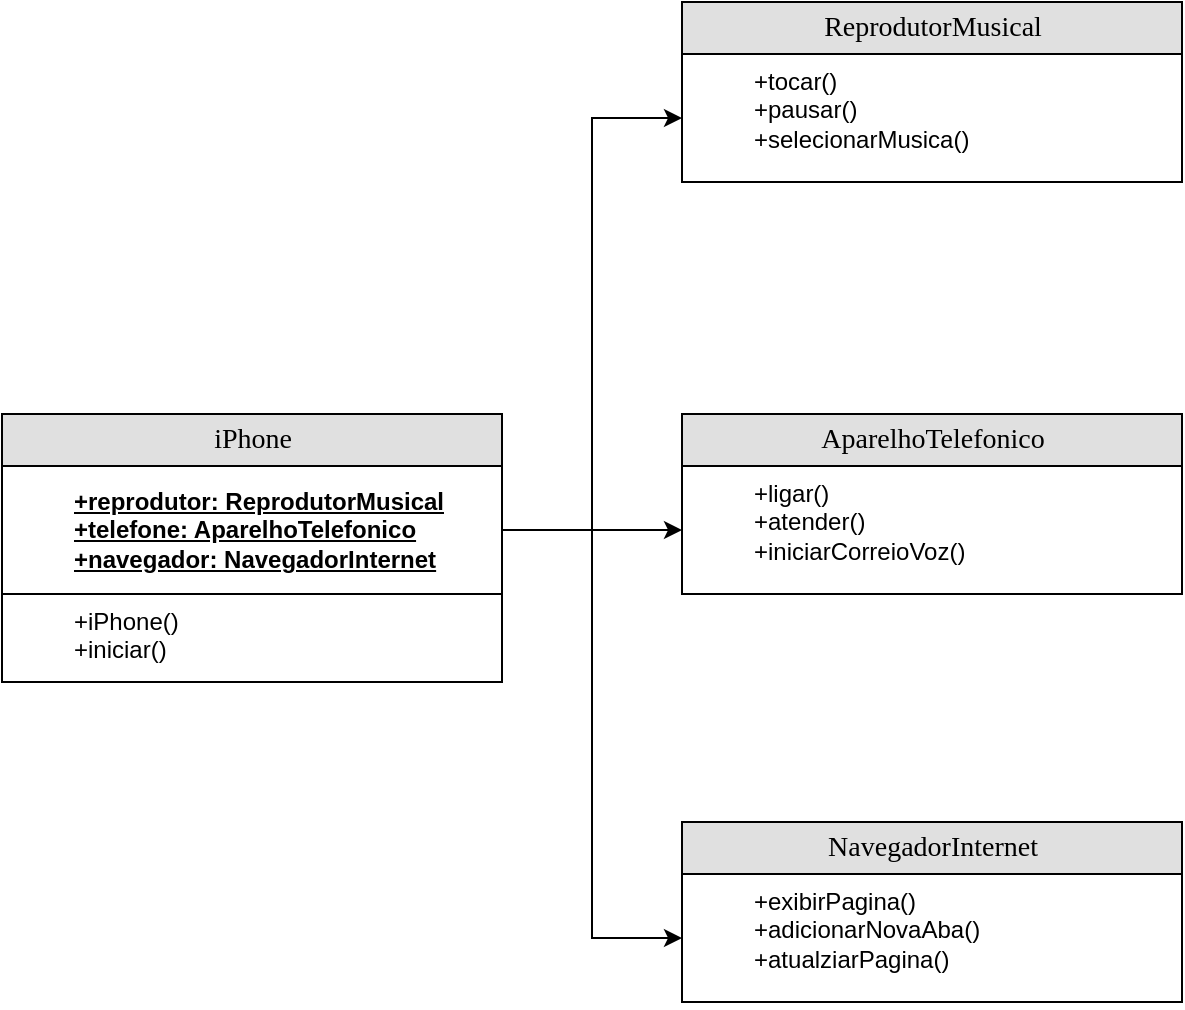 <mxfile version="21.6.9" type="device">
  <diagram name="Page-1" id="e56a1550-8fbb-45ad-956c-1786394a9013">
    <mxGraphModel dx="1467" dy="797" grid="1" gridSize="10" guides="1" tooltips="1" connect="1" arrows="1" fold="1" page="1" pageScale="1" pageWidth="1100" pageHeight="850" background="none" math="0" shadow="0">
      <root>
        <mxCell id="0" />
        <mxCell id="1" parent="0" />
        <mxCell id="2e49270ec7c68f3f-80" value="iPhone" style="swimlane;html=1;fontStyle=0;childLayout=stackLayout;horizontal=1;startSize=26;fillColor=#e0e0e0;horizontalStack=0;resizeParent=1;resizeLast=0;collapsible=1;marginBottom=0;swimlaneFillColor=#ffffff;align=center;rounded=0;shadow=0;comic=0;labelBackgroundColor=none;strokeWidth=1;fontFamily=Verdana;fontSize=14" parent="1" vertex="1">
          <mxGeometry x="255" y="381" width="250" height="134" as="geometry" />
        </mxCell>
        <mxCell id="2e49270ec7c68f3f-81" value="+reprodutor: ReprodutorMusical&lt;br&gt;+telefone: AparelhoTelefonico &lt;br&gt;+navegador: NavegadorInternet" style="shape=partialRectangle;top=0;left=0;right=0;bottom=1;html=1;align=left;verticalAlign=middle;fillColor=none;spacingLeft=34;spacingRight=4;whiteSpace=wrap;overflow=hidden;rotatable=0;points=[[0,0.5],[1,0.5]];portConstraint=eastwest;dropTarget=0;fontStyle=5;" parent="2e49270ec7c68f3f-80" vertex="1">
          <mxGeometry y="26" width="250" height="64" as="geometry" />
        </mxCell>
        <mxCell id="2e49270ec7c68f3f-83" value="+iPhone()&lt;br&gt;+iniciar()" style="shape=partialRectangle;top=0;left=0;right=0;bottom=0;html=1;align=left;verticalAlign=top;fillColor=none;spacingLeft=34;spacingRight=4;whiteSpace=wrap;overflow=hidden;rotatable=0;points=[[0,0.5],[1,0.5]];portConstraint=eastwest;dropTarget=0;" parent="2e49270ec7c68f3f-80" vertex="1">
          <mxGeometry y="90" width="250" height="40" as="geometry" />
        </mxCell>
        <mxCell id="E0STW_nkkkGe8OQUOSOo-5" value="ReprodutorMusical" style="swimlane;html=1;fontStyle=0;childLayout=stackLayout;horizontal=1;startSize=26;fillColor=#e0e0e0;horizontalStack=0;resizeParent=1;resizeLast=0;collapsible=1;marginBottom=0;swimlaneFillColor=#ffffff;align=center;rounded=0;shadow=0;comic=0;labelBackgroundColor=none;strokeWidth=1;fontFamily=Verdana;fontSize=14" vertex="1" parent="1">
          <mxGeometry x="595" y="175" width="250" height="90" as="geometry" />
        </mxCell>
        <mxCell id="E0STW_nkkkGe8OQUOSOo-7" value="+tocar()&lt;br&gt;+pausar()&lt;br&gt;+selecionarMusica()" style="shape=partialRectangle;top=0;left=0;right=0;bottom=0;html=1;align=left;verticalAlign=top;fillColor=none;spacingLeft=34;spacingRight=4;whiteSpace=wrap;overflow=hidden;rotatable=0;points=[[0,0.5],[1,0.5]];portConstraint=eastwest;dropTarget=0;" vertex="1" parent="E0STW_nkkkGe8OQUOSOo-5">
          <mxGeometry y="26" width="250" height="64" as="geometry" />
        </mxCell>
        <mxCell id="E0STW_nkkkGe8OQUOSOo-15" value="AparelhoTelefonico" style="swimlane;html=1;fontStyle=0;childLayout=stackLayout;horizontal=1;startSize=26;fillColor=#e0e0e0;horizontalStack=0;resizeParent=1;resizeLast=0;collapsible=1;marginBottom=0;swimlaneFillColor=#ffffff;align=center;rounded=0;shadow=0;comic=0;labelBackgroundColor=none;strokeWidth=1;fontFamily=Verdana;fontSize=14" vertex="1" parent="1">
          <mxGeometry x="595" y="381" width="250" height="90" as="geometry" />
        </mxCell>
        <mxCell id="E0STW_nkkkGe8OQUOSOo-16" value="+ligar()&lt;br&gt;+atender()&lt;br&gt;+iniciarCorreioVoz()" style="shape=partialRectangle;top=0;left=0;right=0;bottom=0;html=1;align=left;verticalAlign=top;fillColor=none;spacingLeft=34;spacingRight=4;whiteSpace=wrap;overflow=hidden;rotatable=0;points=[[0,0.5],[1,0.5]];portConstraint=eastwest;dropTarget=0;" vertex="1" parent="E0STW_nkkkGe8OQUOSOo-15">
          <mxGeometry y="26" width="250" height="64" as="geometry" />
        </mxCell>
        <mxCell id="E0STW_nkkkGe8OQUOSOo-19" value="NavegadorInternet" style="swimlane;html=1;fontStyle=0;childLayout=stackLayout;horizontal=1;startSize=26;fillColor=#e0e0e0;horizontalStack=0;resizeParent=1;resizeLast=0;collapsible=1;marginBottom=0;swimlaneFillColor=#ffffff;align=center;rounded=0;shadow=0;comic=0;labelBackgroundColor=none;strokeWidth=1;fontFamily=Verdana;fontSize=14" vertex="1" parent="1">
          <mxGeometry x="595" y="585" width="250" height="90" as="geometry" />
        </mxCell>
        <mxCell id="E0STW_nkkkGe8OQUOSOo-20" value="+exibirPagina()&lt;br&gt;+adicionarNovaAba()&lt;br&gt;+atualziarPagina()" style="shape=partialRectangle;top=0;left=0;right=0;bottom=0;html=1;align=left;verticalAlign=top;fillColor=none;spacingLeft=34;spacingRight=4;whiteSpace=wrap;overflow=hidden;rotatable=0;points=[[0,0.5],[1,0.5]];portConstraint=eastwest;dropTarget=0;" vertex="1" parent="E0STW_nkkkGe8OQUOSOo-19">
          <mxGeometry y="26" width="250" height="64" as="geometry" />
        </mxCell>
        <mxCell id="E0STW_nkkkGe8OQUOSOo-22" style="edgeStyle=orthogonalEdgeStyle;rounded=0;orthogonalLoop=1;jettySize=auto;html=1;entryX=0;entryY=0.5;entryDx=0;entryDy=0;" edge="1" parent="1" source="2e49270ec7c68f3f-81" target="E0STW_nkkkGe8OQUOSOo-7">
          <mxGeometry relative="1" as="geometry" />
        </mxCell>
        <mxCell id="E0STW_nkkkGe8OQUOSOo-23" style="edgeStyle=orthogonalEdgeStyle;rounded=0;orthogonalLoop=1;jettySize=auto;html=1;entryX=0;entryY=0.5;entryDx=0;entryDy=0;" edge="1" parent="1" source="2e49270ec7c68f3f-81" target="E0STW_nkkkGe8OQUOSOo-16">
          <mxGeometry relative="1" as="geometry" />
        </mxCell>
        <mxCell id="E0STW_nkkkGe8OQUOSOo-24" style="edgeStyle=orthogonalEdgeStyle;rounded=0;orthogonalLoop=1;jettySize=auto;html=1;entryX=0;entryY=0.5;entryDx=0;entryDy=0;" edge="1" parent="1" source="2e49270ec7c68f3f-81" target="E0STW_nkkkGe8OQUOSOo-20">
          <mxGeometry relative="1" as="geometry" />
        </mxCell>
      </root>
    </mxGraphModel>
  </diagram>
</mxfile>
